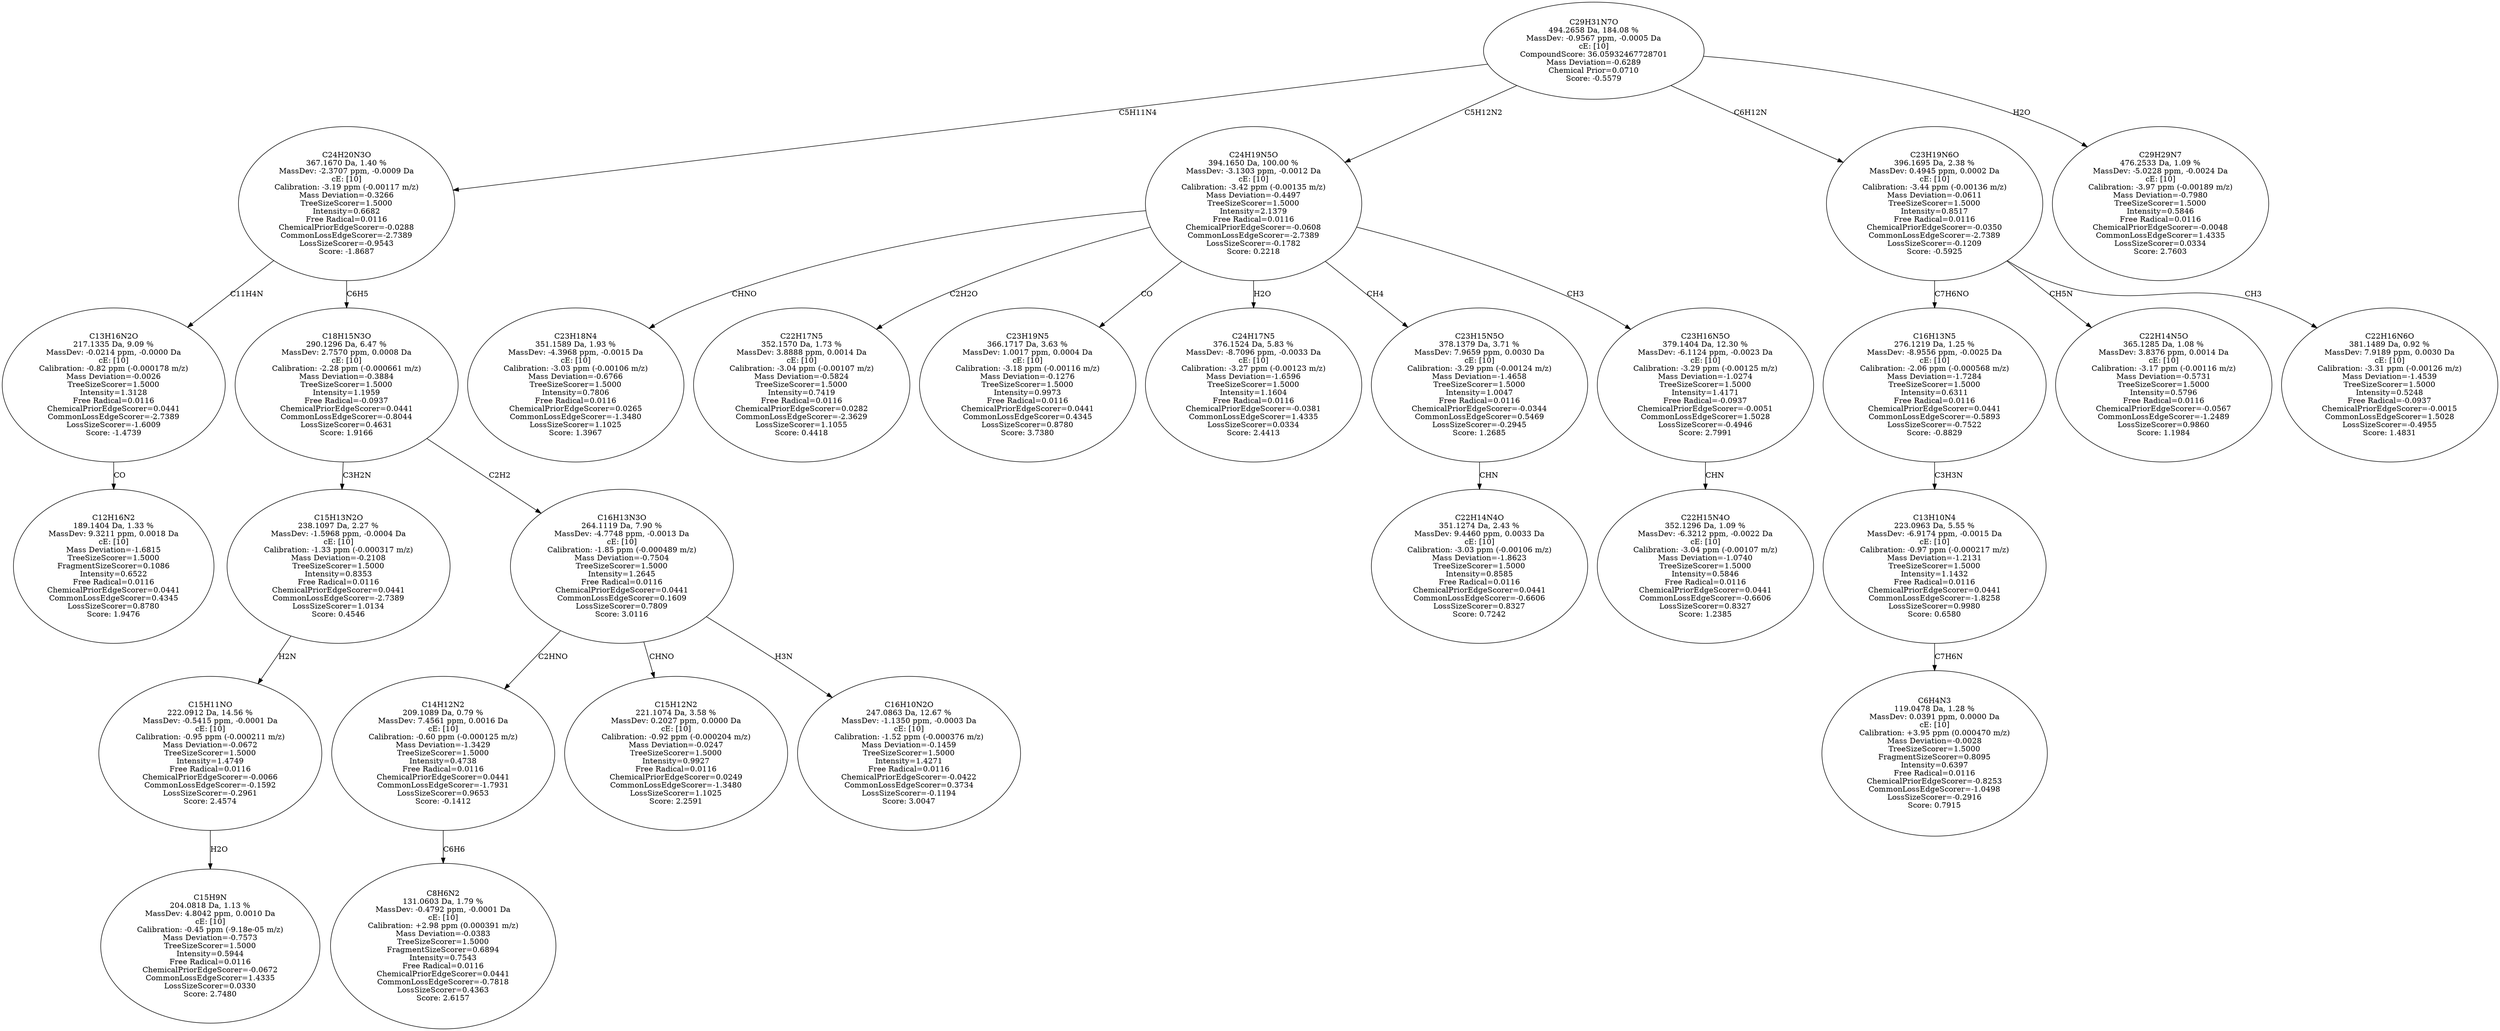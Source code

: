 strict digraph {
v1 [label="C12H16N2\n189.1404 Da, 1.33 %\nMassDev: 9.3211 ppm, 0.0018 Da\ncE: [10]\nMass Deviation=-1.6815\nTreeSizeScorer=1.5000\nFragmentSizeScorer=0.1086\nIntensity=0.6522\nFree Radical=0.0116\nChemicalPriorEdgeScorer=0.0441\nCommonLossEdgeScorer=0.4345\nLossSizeScorer=0.8780\nScore: 1.9476"];
v2 [label="C13H16N2O\n217.1335 Da, 9.09 %\nMassDev: -0.0214 ppm, -0.0000 Da\ncE: [10]\nCalibration: -0.82 ppm (-0.000178 m/z)\nMass Deviation=-0.0026\nTreeSizeScorer=1.5000\nIntensity=1.3128\nFree Radical=0.0116\nChemicalPriorEdgeScorer=0.0441\nCommonLossEdgeScorer=-2.7389\nLossSizeScorer=-1.6009\nScore: -1.4739"];
v3 [label="C15H9N\n204.0818 Da, 1.13 %\nMassDev: 4.8042 ppm, 0.0010 Da\ncE: [10]\nCalibration: -0.45 ppm (-9.18e-05 m/z)\nMass Deviation=-0.7573\nTreeSizeScorer=1.5000\nIntensity=0.5944\nFree Radical=0.0116\nChemicalPriorEdgeScorer=-0.0672\nCommonLossEdgeScorer=1.4335\nLossSizeScorer=0.0330\nScore: 2.7480"];
v4 [label="C15H11NO\n222.0912 Da, 14.56 %\nMassDev: -0.5415 ppm, -0.0001 Da\ncE: [10]\nCalibration: -0.95 ppm (-0.000211 m/z)\nMass Deviation=-0.0672\nTreeSizeScorer=1.5000\nIntensity=1.4749\nFree Radical=0.0116\nChemicalPriorEdgeScorer=-0.0066\nCommonLossEdgeScorer=-0.1592\nLossSizeScorer=-0.2961\nScore: 2.4574"];
v5 [label="C15H13N2O\n238.1097 Da, 2.27 %\nMassDev: -1.5968 ppm, -0.0004 Da\ncE: [10]\nCalibration: -1.33 ppm (-0.000317 m/z)\nMass Deviation=-0.2108\nTreeSizeScorer=1.5000\nIntensity=0.8353\nFree Radical=0.0116\nChemicalPriorEdgeScorer=0.0441\nCommonLossEdgeScorer=-2.7389\nLossSizeScorer=1.0134\nScore: 0.4546"];
v6 [label="C8H6N2\n131.0603 Da, 1.79 %\nMassDev: -0.4792 ppm, -0.0001 Da\ncE: [10]\nCalibration: +2.98 ppm (0.000391 m/z)\nMass Deviation=-0.0383\nTreeSizeScorer=1.5000\nFragmentSizeScorer=0.6894\nIntensity=0.7543\nFree Radical=0.0116\nChemicalPriorEdgeScorer=0.0441\nCommonLossEdgeScorer=-0.7818\nLossSizeScorer=0.4363\nScore: 2.6157"];
v7 [label="C14H12N2\n209.1089 Da, 0.79 %\nMassDev: 7.4561 ppm, 0.0016 Da\ncE: [10]\nCalibration: -0.60 ppm (-0.000125 m/z)\nMass Deviation=-1.3429\nTreeSizeScorer=1.5000\nIntensity=0.4738\nFree Radical=0.0116\nChemicalPriorEdgeScorer=0.0441\nCommonLossEdgeScorer=-1.7931\nLossSizeScorer=0.9653\nScore: -0.1412"];
v8 [label="C15H12N2\n221.1074 Da, 3.58 %\nMassDev: 0.2027 ppm, 0.0000 Da\ncE: [10]\nCalibration: -0.92 ppm (-0.000204 m/z)\nMass Deviation=-0.0247\nTreeSizeScorer=1.5000\nIntensity=0.9927\nFree Radical=0.0116\nChemicalPriorEdgeScorer=0.0249\nCommonLossEdgeScorer=-1.3480\nLossSizeScorer=1.1025\nScore: 2.2591"];
v9 [label="C16H10N2O\n247.0863 Da, 12.67 %\nMassDev: -1.1350 ppm, -0.0003 Da\ncE: [10]\nCalibration: -1.52 ppm (-0.000376 m/z)\nMass Deviation=-0.1459\nTreeSizeScorer=1.5000\nIntensity=1.4271\nFree Radical=0.0116\nChemicalPriorEdgeScorer=-0.0422\nCommonLossEdgeScorer=0.3734\nLossSizeScorer=-0.1194\nScore: 3.0047"];
v10 [label="C16H13N3O\n264.1119 Da, 7.90 %\nMassDev: -4.7748 ppm, -0.0013 Da\ncE: [10]\nCalibration: -1.85 ppm (-0.000489 m/z)\nMass Deviation=-0.7504\nTreeSizeScorer=1.5000\nIntensity=1.2645\nFree Radical=0.0116\nChemicalPriorEdgeScorer=0.0441\nCommonLossEdgeScorer=0.1609\nLossSizeScorer=0.7809\nScore: 3.0116"];
v11 [label="C18H15N3O\n290.1296 Da, 6.47 %\nMassDev: 2.7570 ppm, 0.0008 Da\ncE: [10]\nCalibration: -2.28 ppm (-0.000661 m/z)\nMass Deviation=-0.3884\nTreeSizeScorer=1.5000\nIntensity=1.1959\nFree Radical=-0.0937\nChemicalPriorEdgeScorer=0.0441\nCommonLossEdgeScorer=-0.8044\nLossSizeScorer=0.4631\nScore: 1.9166"];
v12 [label="C24H20N3O\n367.1670 Da, 1.40 %\nMassDev: -2.3707 ppm, -0.0009 Da\ncE: [10]\nCalibration: -3.19 ppm (-0.00117 m/z)\nMass Deviation=-0.3266\nTreeSizeScorer=1.5000\nIntensity=0.6682\nFree Radical=0.0116\nChemicalPriorEdgeScorer=-0.0288\nCommonLossEdgeScorer=-2.7389\nLossSizeScorer=-0.9543\nScore: -1.8687"];
v13 [label="C23H18N4\n351.1589 Da, 1.93 %\nMassDev: -4.3968 ppm, -0.0015 Da\ncE: [10]\nCalibration: -3.03 ppm (-0.00106 m/z)\nMass Deviation=-0.6766\nTreeSizeScorer=1.5000\nIntensity=0.7806\nFree Radical=0.0116\nChemicalPriorEdgeScorer=0.0265\nCommonLossEdgeScorer=-1.3480\nLossSizeScorer=1.1025\nScore: 1.3967"];
v14 [label="C22H17N5\n352.1570 Da, 1.73 %\nMassDev: 3.8888 ppm, 0.0014 Da\ncE: [10]\nCalibration: -3.04 ppm (-0.00107 m/z)\nMass Deviation=-0.5824\nTreeSizeScorer=1.5000\nIntensity=0.7419\nFree Radical=0.0116\nChemicalPriorEdgeScorer=0.0282\nCommonLossEdgeScorer=-2.3629\nLossSizeScorer=1.1055\nScore: 0.4418"];
v15 [label="C23H19N5\n366.1717 Da, 3.63 %\nMassDev: 1.0017 ppm, 0.0004 Da\ncE: [10]\nCalibration: -3.18 ppm (-0.00116 m/z)\nMass Deviation=-0.1276\nTreeSizeScorer=1.5000\nIntensity=0.9973\nFree Radical=0.0116\nChemicalPriorEdgeScorer=0.0441\nCommonLossEdgeScorer=0.4345\nLossSizeScorer=0.8780\nScore: 3.7380"];
v16 [label="C24H17N5\n376.1524 Da, 5.83 %\nMassDev: -8.7096 ppm, -0.0033 Da\ncE: [10]\nCalibration: -3.27 ppm (-0.00123 m/z)\nMass Deviation=-1.6596\nTreeSizeScorer=1.5000\nIntensity=1.1604\nFree Radical=0.0116\nChemicalPriorEdgeScorer=-0.0381\nCommonLossEdgeScorer=1.4335\nLossSizeScorer=0.0334\nScore: 2.4413"];
v17 [label="C22H14N4O\n351.1274 Da, 2.43 %\nMassDev: 9.4460 ppm, 0.0033 Da\ncE: [10]\nCalibration: -3.03 ppm (-0.00106 m/z)\nMass Deviation=-1.8623\nTreeSizeScorer=1.5000\nIntensity=0.8585\nFree Radical=0.0116\nChemicalPriorEdgeScorer=0.0441\nCommonLossEdgeScorer=-0.6606\nLossSizeScorer=0.8327\nScore: 0.7242"];
v18 [label="C23H15N5O\n378.1379 Da, 3.71 %\nMassDev: 7.9659 ppm, 0.0030 Da\ncE: [10]\nCalibration: -3.29 ppm (-0.00124 m/z)\nMass Deviation=-1.4658\nTreeSizeScorer=1.5000\nIntensity=1.0047\nFree Radical=0.0116\nChemicalPriorEdgeScorer=-0.0344\nCommonLossEdgeScorer=0.5469\nLossSizeScorer=-0.2945\nScore: 1.2685"];
v19 [label="C22H15N4O\n352.1296 Da, 1.09 %\nMassDev: -6.3212 ppm, -0.0022 Da\ncE: [10]\nCalibration: -3.04 ppm (-0.00107 m/z)\nMass Deviation=-1.0740\nTreeSizeScorer=1.5000\nIntensity=0.5846\nFree Radical=0.0116\nChemicalPriorEdgeScorer=0.0441\nCommonLossEdgeScorer=-0.6606\nLossSizeScorer=0.8327\nScore: 1.2385"];
v20 [label="C23H16N5O\n379.1404 Da, 12.30 %\nMassDev: -6.1124 ppm, -0.0023 Da\ncE: [10]\nCalibration: -3.29 ppm (-0.00125 m/z)\nMass Deviation=-1.0274\nTreeSizeScorer=1.5000\nIntensity=1.4171\nFree Radical=-0.0937\nChemicalPriorEdgeScorer=-0.0051\nCommonLossEdgeScorer=1.5028\nLossSizeScorer=-0.4946\nScore: 2.7991"];
v21 [label="C24H19N5O\n394.1650 Da, 100.00 %\nMassDev: -3.1303 ppm, -0.0012 Da\ncE: [10]\nCalibration: -3.42 ppm (-0.00135 m/z)\nMass Deviation=-0.4497\nTreeSizeScorer=1.5000\nIntensity=2.1379\nFree Radical=0.0116\nChemicalPriorEdgeScorer=-0.0608\nCommonLossEdgeScorer=-2.7389\nLossSizeScorer=-0.1782\nScore: 0.2218"];
v22 [label="C6H4N3\n119.0478 Da, 1.28 %\nMassDev: 0.0391 ppm, 0.0000 Da\ncE: [10]\nCalibration: +3.95 ppm (0.000470 m/z)\nMass Deviation=-0.0028\nTreeSizeScorer=1.5000\nFragmentSizeScorer=0.8095\nIntensity=0.6397\nFree Radical=0.0116\nChemicalPriorEdgeScorer=-0.8253\nCommonLossEdgeScorer=-1.0498\nLossSizeScorer=-0.2916\nScore: 0.7915"];
v23 [label="C13H10N4\n223.0963 Da, 5.55 %\nMassDev: -6.9174 ppm, -0.0015 Da\ncE: [10]\nCalibration: -0.97 ppm (-0.000217 m/z)\nMass Deviation=-1.2131\nTreeSizeScorer=1.5000\nIntensity=1.1432\nFree Radical=0.0116\nChemicalPriorEdgeScorer=0.0441\nCommonLossEdgeScorer=-1.8258\nLossSizeScorer=0.9980\nScore: 0.6580"];
v24 [label="C16H13N5\n276.1219 Da, 1.25 %\nMassDev: -8.9556 ppm, -0.0025 Da\ncE: [10]\nCalibration: -2.06 ppm (-0.000568 m/z)\nMass Deviation=-1.7284\nTreeSizeScorer=1.5000\nIntensity=0.6311\nFree Radical=0.0116\nChemicalPriorEdgeScorer=0.0441\nCommonLossEdgeScorer=-0.5893\nLossSizeScorer=-0.7522\nScore: -0.8829"];
v25 [label="C22H14N5O\n365.1285 Da, 1.08 %\nMassDev: 3.8376 ppm, 0.0014 Da\ncE: [10]\nCalibration: -3.17 ppm (-0.00116 m/z)\nMass Deviation=-0.5731\nTreeSizeScorer=1.5000\nIntensity=0.5796\nFree Radical=0.0116\nChemicalPriorEdgeScorer=-0.0567\nCommonLossEdgeScorer=-1.2489\nLossSizeScorer=0.9860\nScore: 1.1984"];
v26 [label="C22H16N6O\n381.1489 Da, 0.92 %\nMassDev: 7.9189 ppm, 0.0030 Da\ncE: [10]\nCalibration: -3.31 ppm (-0.00126 m/z)\nMass Deviation=-1.4539\nTreeSizeScorer=1.5000\nIntensity=0.5248\nFree Radical=-0.0937\nChemicalPriorEdgeScorer=-0.0015\nCommonLossEdgeScorer=1.5028\nLossSizeScorer=-0.4955\nScore: 1.4831"];
v27 [label="C23H19N6O\n396.1695 Da, 2.38 %\nMassDev: 0.4945 ppm, 0.0002 Da\ncE: [10]\nCalibration: -3.44 ppm (-0.00136 m/z)\nMass Deviation=-0.0611\nTreeSizeScorer=1.5000\nIntensity=0.8517\nFree Radical=0.0116\nChemicalPriorEdgeScorer=-0.0350\nCommonLossEdgeScorer=-2.7389\nLossSizeScorer=-0.1209\nScore: -0.5925"];
v28 [label="C29H29N7\n476.2533 Da, 1.09 %\nMassDev: -5.0228 ppm, -0.0024 Da\ncE: [10]\nCalibration: -3.97 ppm (-0.00189 m/z)\nMass Deviation=-0.7980\nTreeSizeScorer=1.5000\nIntensity=0.5846\nFree Radical=0.0116\nChemicalPriorEdgeScorer=-0.0048\nCommonLossEdgeScorer=1.4335\nLossSizeScorer=0.0334\nScore: 2.7603"];
v29 [label="C29H31N7O\n494.2658 Da, 184.08 %\nMassDev: -0.9567 ppm, -0.0005 Da\ncE: [10]\nCompoundScore: 36.05932467728701\nMass Deviation=-0.6289\nChemical Prior=0.0710\nScore: -0.5579"];
v2 -> v1 [label="CO"];
v12 -> v2 [label="C11H4N"];
v4 -> v3 [label="H2O"];
v5 -> v4 [label="H2N"];
v11 -> v5 [label="C3H2N"];
v7 -> v6 [label="C6H6"];
v10 -> v7 [label="C2HNO"];
v10 -> v8 [label="CHNO"];
v10 -> v9 [label="H3N"];
v11 -> v10 [label="C2H2"];
v12 -> v11 [label="C6H5"];
v29 -> v12 [label="C5H11N4"];
v21 -> v13 [label="CHNO"];
v21 -> v14 [label="C2H2O"];
v21 -> v15 [label="CO"];
v21 -> v16 [label="H2O"];
v18 -> v17 [label="CHN"];
v21 -> v18 [label="CH4"];
v20 -> v19 [label="CHN"];
v21 -> v20 [label="CH3"];
v29 -> v21 [label="C5H12N2"];
v23 -> v22 [label="C7H6N"];
v24 -> v23 [label="C3H3N"];
v27 -> v24 [label="C7H6NO"];
v27 -> v25 [label="CH5N"];
v27 -> v26 [label="CH3"];
v29 -> v27 [label="C6H12N"];
v29 -> v28 [label="H2O"];
}